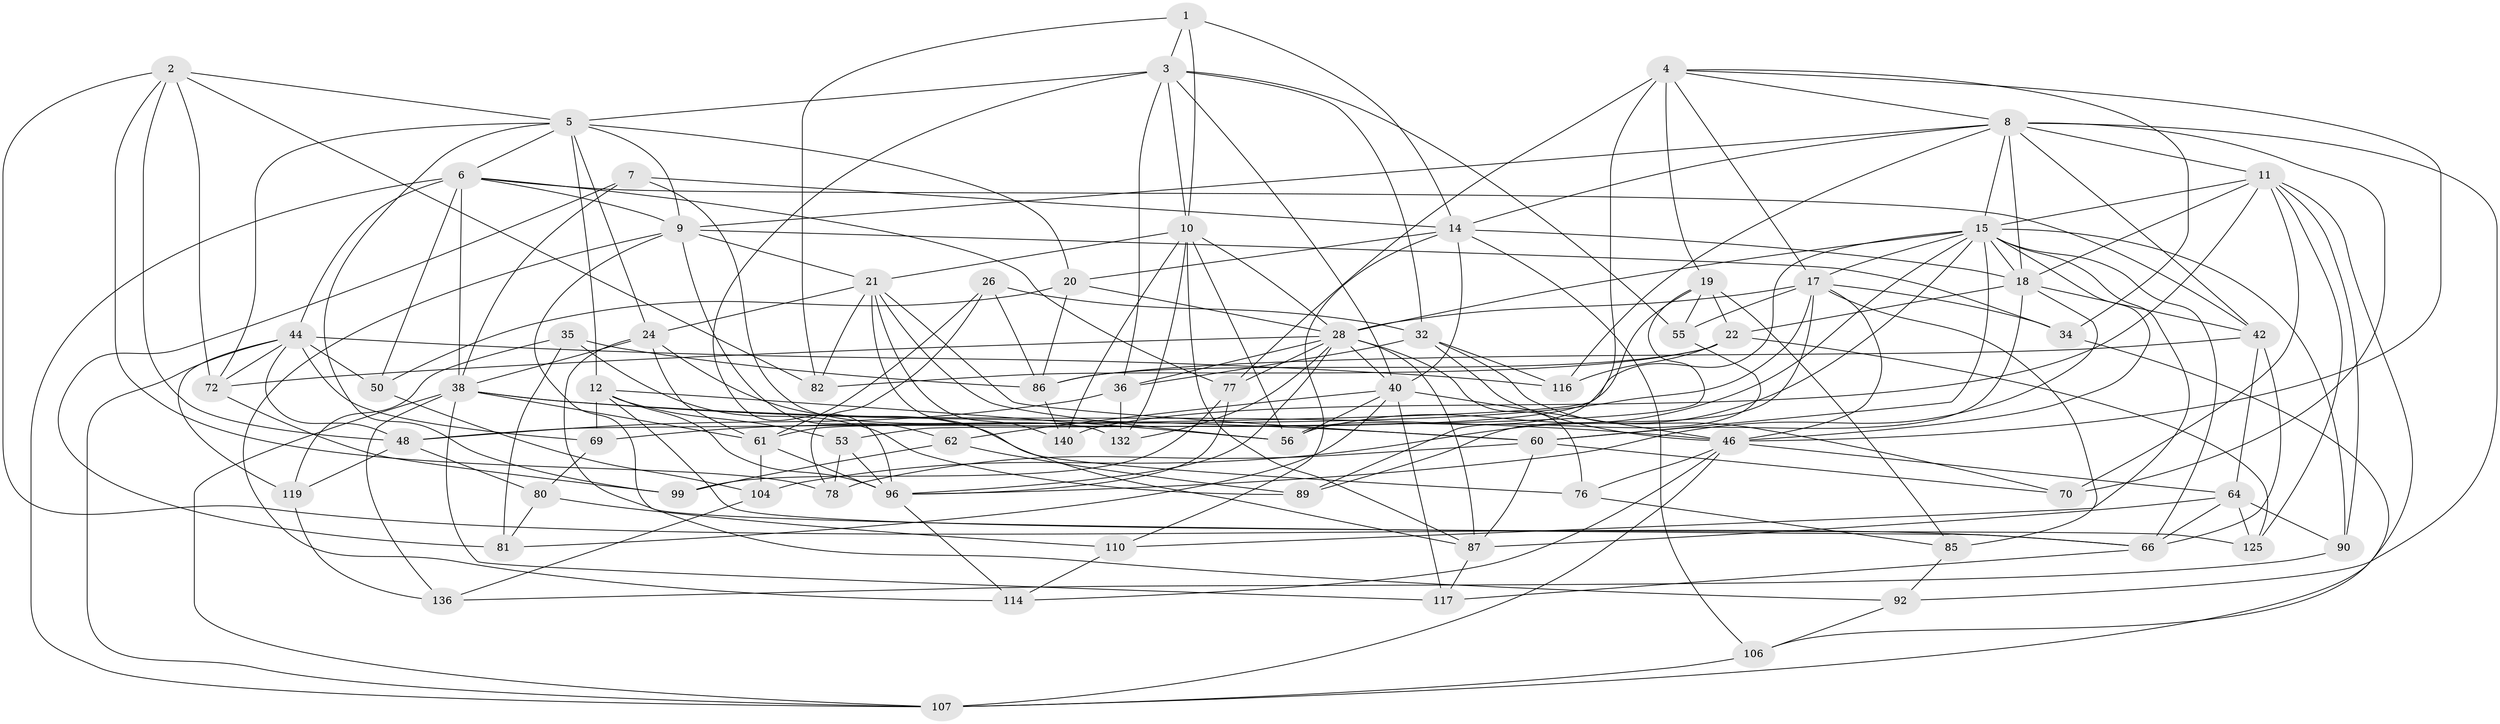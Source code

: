 // original degree distribution, {4: 1.0}
// Generated by graph-tools (version 1.1) at 2025/16/03/09/25 04:16:29]
// undirected, 71 vertices, 206 edges
graph export_dot {
graph [start="1"]
  node [color=gray90,style=filled];
  1;
  2 [super="+25"];
  3 [super="+139+115"];
  4 [super="+58+75"];
  5 [super="+103+84"];
  6 [super="+97+95+67"];
  7;
  8 [super="+91+51+130"];
  9 [super="+83"];
  10 [super="+128+31"];
  11 [super="+13+29"];
  12 [super="+52"];
  14 [super="+16"];
  15 [super="+23+27+57"];
  17 [super="+37"];
  18 [super="+47+49"];
  19 [super="+118"];
  20 [super="+41"];
  21 [super="+30+33"];
  22 [super="+68"];
  24 [super="+45"];
  26;
  28 [super="+124+105+54"];
  32 [super="+43"];
  34;
  35;
  36 [super="+135"];
  38 [super="+94+39"];
  40 [super="+138+101"];
  42 [super="+113"];
  44 [super="+121+59"];
  46 [super="+79+98"];
  48 [super="+74"];
  50;
  53;
  55;
  56 [super="+63"];
  60 [super="+65+123"];
  61 [super="+122"];
  62;
  64 [super="+88"];
  66 [super="+73"];
  69;
  70;
  72 [super="+129"];
  76;
  77 [super="+100"];
  78;
  80;
  81;
  82;
  85;
  86 [super="+141"];
  87 [super="+120"];
  89;
  90;
  92;
  96 [super="+131+127"];
  99;
  104;
  106;
  107 [super="+112"];
  110;
  114;
  116;
  117;
  119;
  125;
  132;
  136;
  140;
  1 -- 82;
  1 -- 14;
  1 -- 3;
  1 -- 10;
  2 -- 82;
  2 -- 78;
  2 -- 72;
  2 -- 48;
  2 -- 66;
  2 -- 5;
  3 -- 10;
  3 -- 5;
  3 -- 32;
  3 -- 40;
  3 -- 36;
  3 -- 55;
  3 -- 96;
  4 -- 34;
  4 -- 77 [weight=2];
  4 -- 56;
  4 -- 46;
  4 -- 8;
  4 -- 19;
  4 -- 17;
  5 -- 12;
  5 -- 20 [weight=2];
  5 -- 6;
  5 -- 72;
  5 -- 9;
  5 -- 99;
  5 -- 24;
  6 -- 77;
  6 -- 50;
  6 -- 44;
  6 -- 107;
  6 -- 42;
  6 -- 38;
  6 -- 9;
  7 -- 132;
  7 -- 81;
  7 -- 14;
  7 -- 38;
  8 -- 116;
  8 -- 9;
  8 -- 14;
  8 -- 70;
  8 -- 18;
  8 -- 11;
  8 -- 92;
  8 -- 42;
  8 -- 15;
  9 -- 62;
  9 -- 34;
  9 -- 114;
  9 -- 21;
  9 -- 66;
  10 -- 87;
  10 -- 132;
  10 -- 21;
  10 -- 56;
  10 -- 140;
  10 -- 28;
  11 -- 106;
  11 -- 70;
  11 -- 90;
  11 -- 140;
  11 -- 125;
  11 -- 18;
  11 -- 15;
  12 -- 53;
  12 -- 56;
  12 -- 69;
  12 -- 125;
  12 -- 96;
  14 -- 106;
  14 -- 110;
  14 -- 18;
  14 -- 20;
  14 -- 40;
  15 -- 28;
  15 -- 110;
  15 -- 66;
  15 -- 104;
  15 -- 56;
  15 -- 46;
  15 -- 48;
  15 -- 60;
  15 -- 18;
  15 -- 90;
  15 -- 17 [weight=2];
  17 -- 55;
  17 -- 69;
  17 -- 34;
  17 -- 85;
  17 -- 89;
  17 -- 28;
  17 -- 46;
  18 -- 60;
  18 -- 42;
  18 -- 22;
  18 -- 96;
  19 -- 61;
  19 -- 22;
  19 -- 53;
  19 -- 85;
  19 -- 55;
  20 -- 28;
  20 -- 50;
  20 -- 86;
  21 -- 140;
  21 -- 56;
  21 -- 60;
  21 -- 24;
  21 -- 82;
  21 -- 87;
  22 -- 125;
  22 -- 86;
  22 -- 82;
  22 -- 116;
  24 -- 61;
  24 -- 92;
  24 -- 76;
  24 -- 38;
  26 -- 78;
  26 -- 86;
  26 -- 32;
  26 -- 61;
  28 -- 40;
  28 -- 72 [weight=2];
  28 -- 132;
  28 -- 87;
  28 -- 76;
  28 -- 77;
  28 -- 96;
  28 -- 36 [weight=2];
  32 -- 70;
  32 -- 116;
  32 -- 46;
  32 -- 36;
  34 -- 107;
  35 -- 89;
  35 -- 81;
  35 -- 119;
  35 -- 86;
  36 -- 48;
  36 -- 132;
  38 -- 46;
  38 -- 61;
  38 -- 60 [weight=2];
  38 -- 117;
  38 -- 136;
  38 -- 107;
  40 -- 81;
  40 -- 46;
  40 -- 117;
  40 -- 62;
  40 -- 56;
  42 -- 86;
  42 -- 66;
  42 -- 64;
  44 -- 48;
  44 -- 72;
  44 -- 50;
  44 -- 69;
  44 -- 116;
  44 -- 119;
  44 -- 107;
  46 -- 76;
  46 -- 64;
  46 -- 107;
  46 -- 114;
  48 -- 80;
  48 -- 119;
  50 -- 104;
  53 -- 78;
  53 -- 96;
  55 -- 89;
  60 -- 78;
  60 -- 87;
  60 -- 70;
  61 -- 104;
  61 -- 96;
  62 -- 99;
  62 -- 89;
  64 -- 66;
  64 -- 87;
  64 -- 125;
  64 -- 90;
  66 -- 117;
  69 -- 80;
  72 -- 99;
  76 -- 85;
  77 -- 99;
  77 -- 96;
  80 -- 110;
  80 -- 81;
  85 -- 92;
  86 -- 140;
  87 -- 117;
  90 -- 136;
  92 -- 106;
  96 -- 114;
  104 -- 136;
  106 -- 107;
  110 -- 114;
  119 -- 136;
}
